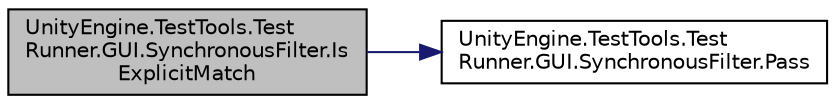 digraph "UnityEngine.TestTools.TestRunner.GUI.SynchronousFilter.IsExplicitMatch"
{
 // LATEX_PDF_SIZE
  edge [fontname="Helvetica",fontsize="10",labelfontname="Helvetica",labelfontsize="10"];
  node [fontname="Helvetica",fontsize="10",shape=record];
  rankdir="LR";
  Node1 [label="UnityEngine.TestTools.Test\lRunner.GUI.SynchronousFilter.Is\lExplicitMatch",height=0.2,width=0.4,color="black", fillcolor="grey75", style="filled", fontcolor="black",tooltip=" "];
  Node1 -> Node2 [color="midnightblue",fontsize="10",style="solid",fontname="Helvetica"];
  Node2 [label="UnityEngine.TestTools.Test\lRunner.GUI.SynchronousFilter.Pass",height=0.2,width=0.4,color="black", fillcolor="white", style="filled",URL="$class_unity_engine_1_1_test_tools_1_1_test_runner_1_1_g_u_i_1_1_synchronous_filter.html#a940f2f54185272d2cf596910df007790",tooltip=" "];
}
